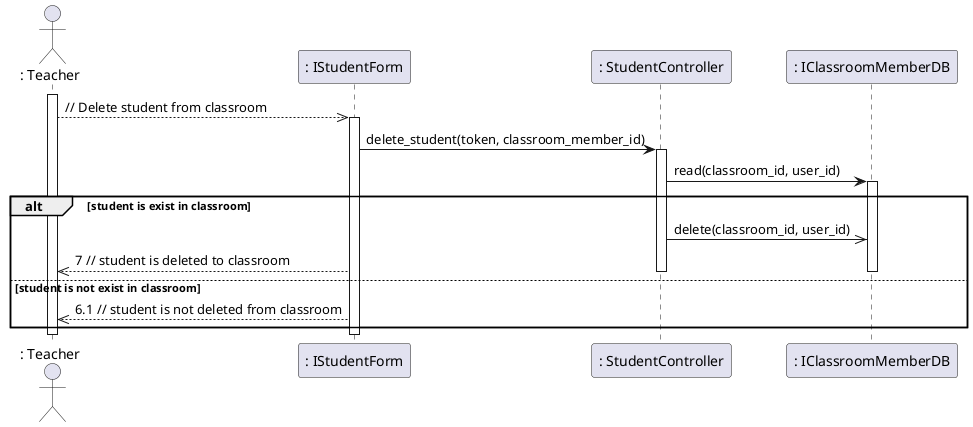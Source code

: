 @startuml deleteStudent
actor ": Teacher"
activate ": Teacher"
": Teacher" -->> ": IStudentForm": // Delete student from classroom
activate ": IStudentForm"
": IStudentForm" -> ": StudentController": delete_student(token, classroom_member_id)
activate ": StudentController"
": StudentController" -> ": IClassroomMemberDB": read(classroom_id, user_id)
activate ": IClassroomMemberDB"
alt student is exist in classroom
    ": StudentController" ->> ": IClassroomMemberDB": delete(classroom_id, user_id)
    ": IStudentForm" -->> ": Teacher": 7 // student is deleted to classroom

else student is not exist in classroom
    deactivate ": IClassroomMemberDB"
    deactivate ": StudentController"
    ": IStudentForm" -->> ": Teacher": 6.1 // student is not deleted from classroom
end

deactivate ": IStudentForm"
deactivate ": Teacher"

@enduml